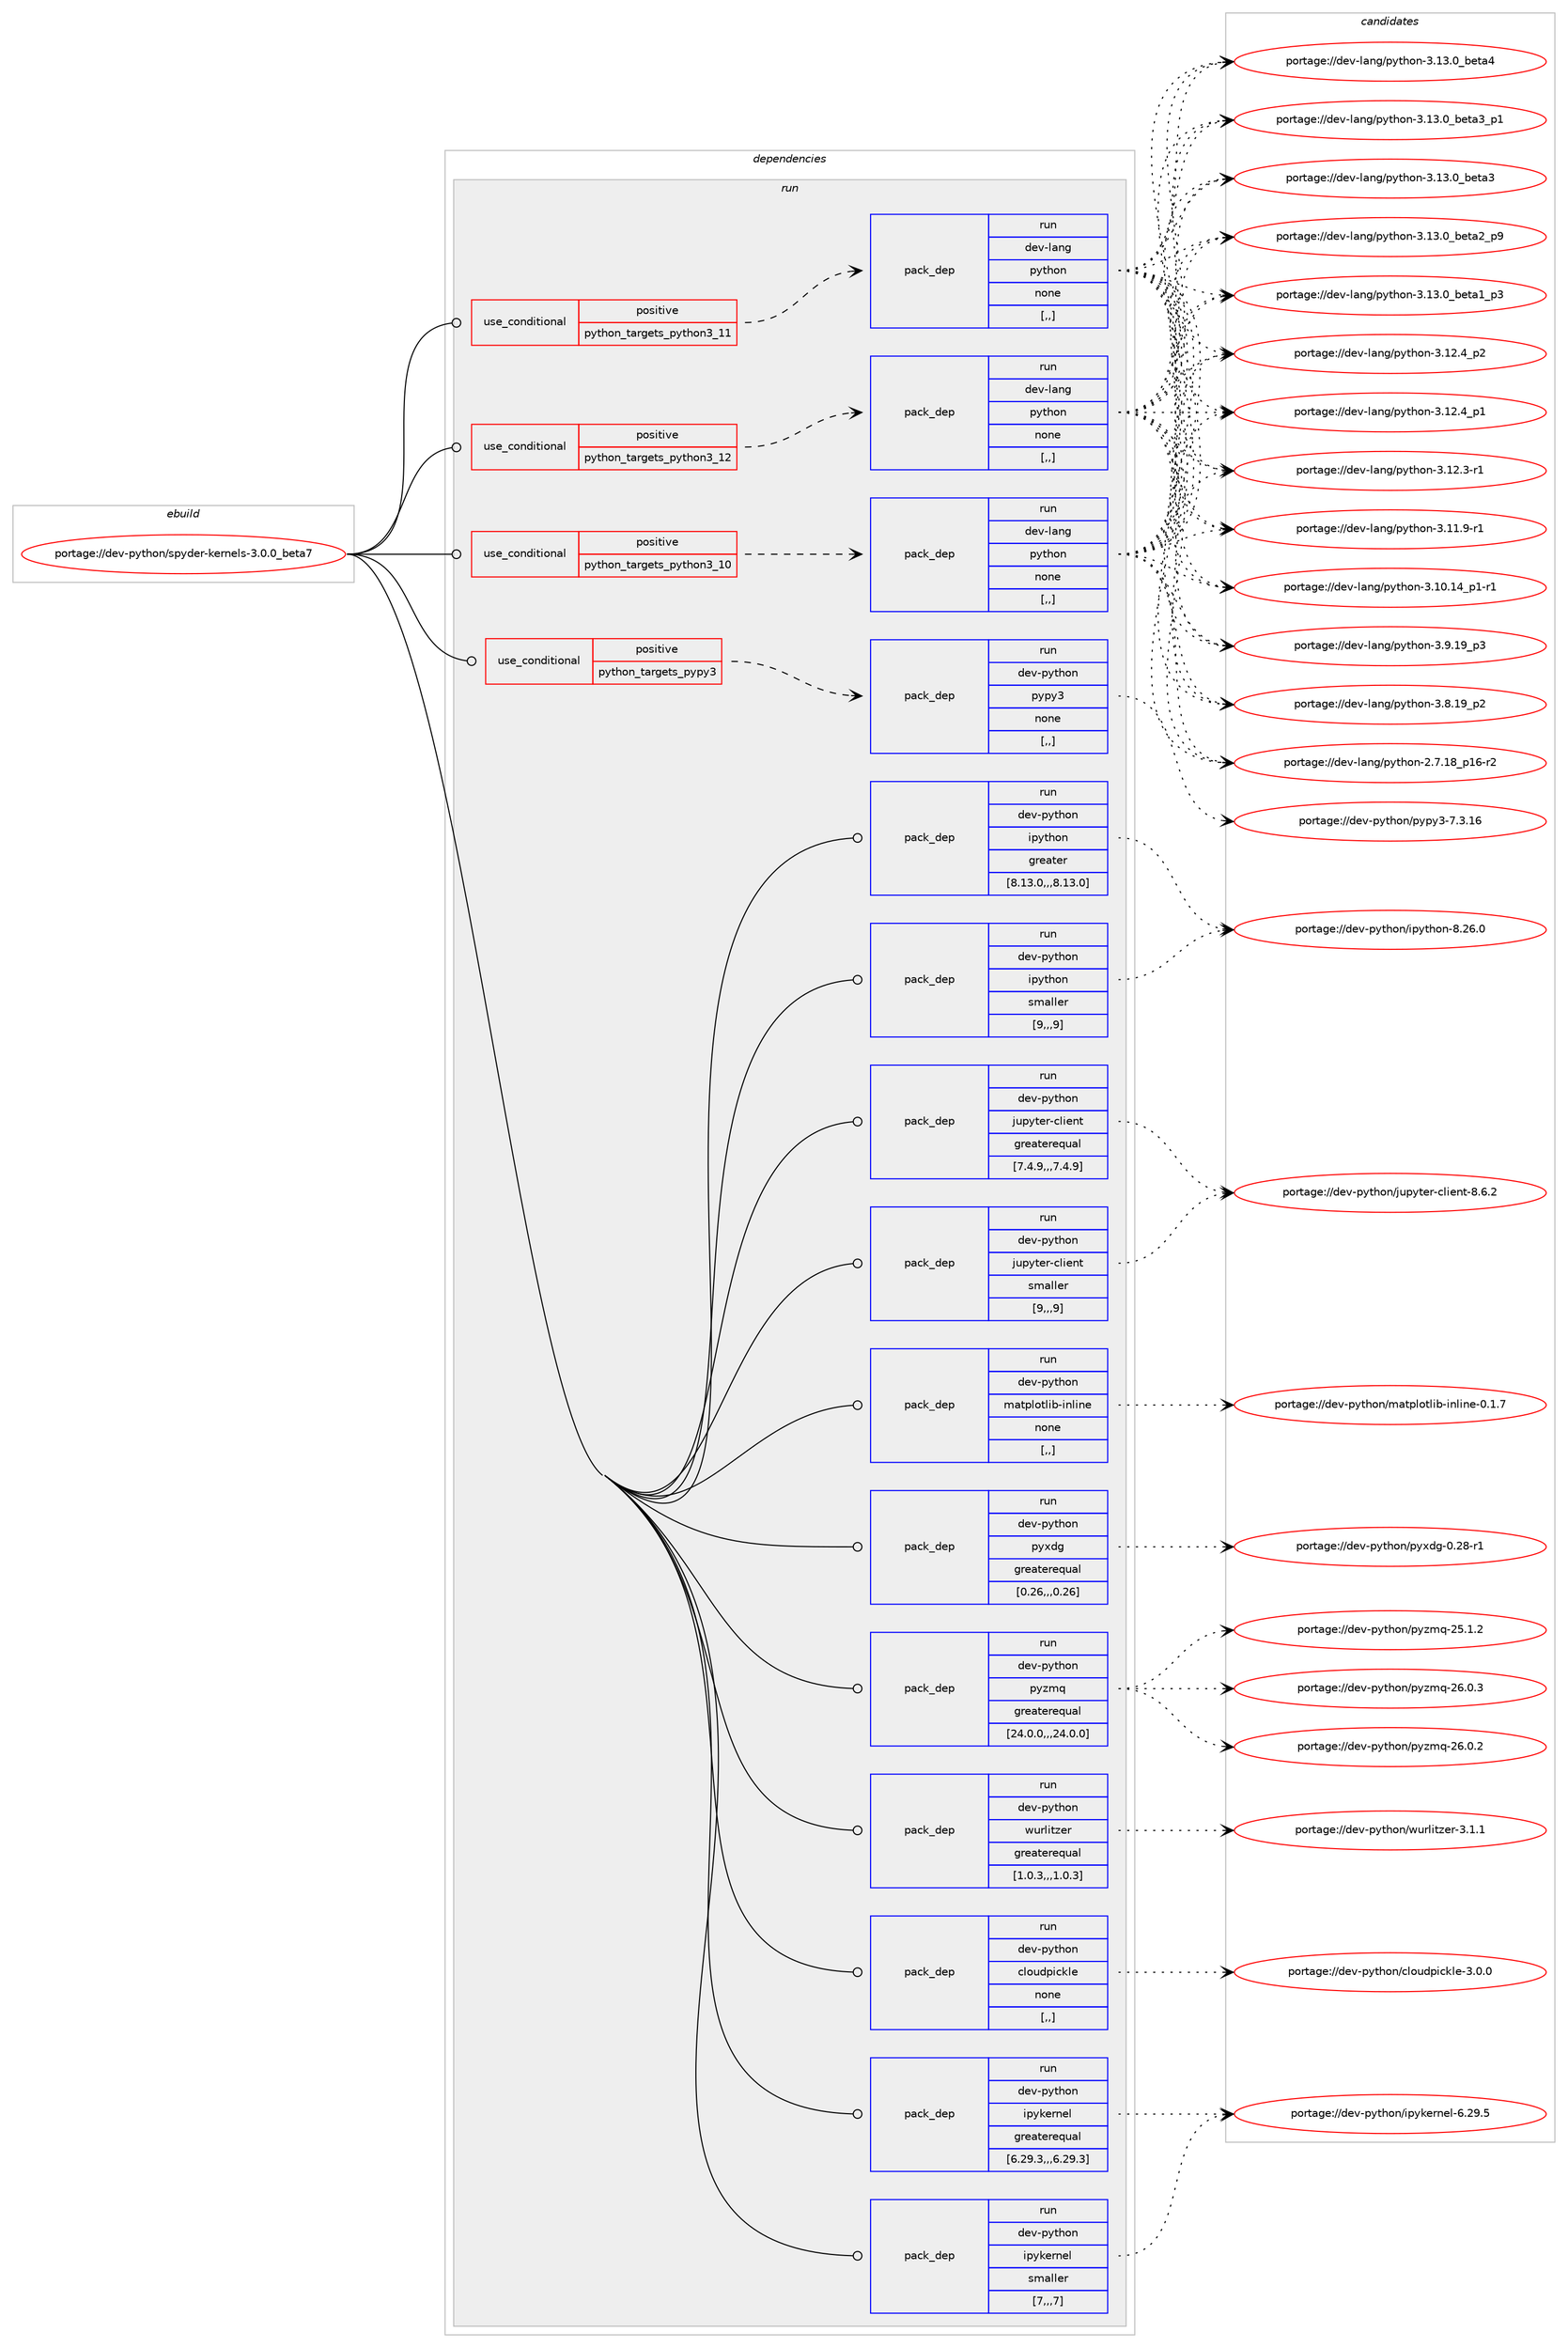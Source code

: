 digraph prolog {

# *************
# Graph options
# *************

newrank=true;
concentrate=true;
compound=true;
graph [rankdir=LR,fontname=Helvetica,fontsize=10,ranksep=1.5];#, ranksep=2.5, nodesep=0.2];
edge  [arrowhead=vee];
node  [fontname=Helvetica,fontsize=10];

# **********
# The ebuild
# **********

subgraph cluster_leftcol {
color=gray;
label=<<i>ebuild</i>>;
id [label="portage://dev-python/spyder-kernels-3.0.0_beta7", color=red, width=4, href="../dev-python/spyder-kernels-3.0.0_beta7.svg"];
}

# ****************
# The dependencies
# ****************

subgraph cluster_midcol {
color=gray;
label=<<i>dependencies</i>>;
subgraph cluster_compile {
fillcolor="#eeeeee";
style=filled;
label=<<i>compile</i>>;
}
subgraph cluster_compileandrun {
fillcolor="#eeeeee";
style=filled;
label=<<i>compile and run</i>>;
}
subgraph cluster_run {
fillcolor="#eeeeee";
style=filled;
label=<<i>run</i>>;
subgraph cond40052 {
dependency164686 [label=<<TABLE BORDER="0" CELLBORDER="1" CELLSPACING="0" CELLPADDING="4"><TR><TD ROWSPAN="3" CELLPADDING="10">use_conditional</TD></TR><TR><TD>positive</TD></TR><TR><TD>python_targets_pypy3</TD></TR></TABLE>>, shape=none, color=red];
subgraph pack123362 {
dependency164687 [label=<<TABLE BORDER="0" CELLBORDER="1" CELLSPACING="0" CELLPADDING="4" WIDTH="220"><TR><TD ROWSPAN="6" CELLPADDING="30">pack_dep</TD></TR><TR><TD WIDTH="110">run</TD></TR><TR><TD>dev-python</TD></TR><TR><TD>pypy3</TD></TR><TR><TD>none</TD></TR><TR><TD>[,,]</TD></TR></TABLE>>, shape=none, color=blue];
}
dependency164686:e -> dependency164687:w [weight=20,style="dashed",arrowhead="vee"];
}
id:e -> dependency164686:w [weight=20,style="solid",arrowhead="odot"];
subgraph cond40053 {
dependency164688 [label=<<TABLE BORDER="0" CELLBORDER="1" CELLSPACING="0" CELLPADDING="4"><TR><TD ROWSPAN="3" CELLPADDING="10">use_conditional</TD></TR><TR><TD>positive</TD></TR><TR><TD>python_targets_python3_10</TD></TR></TABLE>>, shape=none, color=red];
subgraph pack123363 {
dependency164689 [label=<<TABLE BORDER="0" CELLBORDER="1" CELLSPACING="0" CELLPADDING="4" WIDTH="220"><TR><TD ROWSPAN="6" CELLPADDING="30">pack_dep</TD></TR><TR><TD WIDTH="110">run</TD></TR><TR><TD>dev-lang</TD></TR><TR><TD>python</TD></TR><TR><TD>none</TD></TR><TR><TD>[,,]</TD></TR></TABLE>>, shape=none, color=blue];
}
dependency164688:e -> dependency164689:w [weight=20,style="dashed",arrowhead="vee"];
}
id:e -> dependency164688:w [weight=20,style="solid",arrowhead="odot"];
subgraph cond40054 {
dependency164690 [label=<<TABLE BORDER="0" CELLBORDER="1" CELLSPACING="0" CELLPADDING="4"><TR><TD ROWSPAN="3" CELLPADDING="10">use_conditional</TD></TR><TR><TD>positive</TD></TR><TR><TD>python_targets_python3_11</TD></TR></TABLE>>, shape=none, color=red];
subgraph pack123364 {
dependency164691 [label=<<TABLE BORDER="0" CELLBORDER="1" CELLSPACING="0" CELLPADDING="4" WIDTH="220"><TR><TD ROWSPAN="6" CELLPADDING="30">pack_dep</TD></TR><TR><TD WIDTH="110">run</TD></TR><TR><TD>dev-lang</TD></TR><TR><TD>python</TD></TR><TR><TD>none</TD></TR><TR><TD>[,,]</TD></TR></TABLE>>, shape=none, color=blue];
}
dependency164690:e -> dependency164691:w [weight=20,style="dashed",arrowhead="vee"];
}
id:e -> dependency164690:w [weight=20,style="solid",arrowhead="odot"];
subgraph cond40055 {
dependency164692 [label=<<TABLE BORDER="0" CELLBORDER="1" CELLSPACING="0" CELLPADDING="4"><TR><TD ROWSPAN="3" CELLPADDING="10">use_conditional</TD></TR><TR><TD>positive</TD></TR><TR><TD>python_targets_python3_12</TD></TR></TABLE>>, shape=none, color=red];
subgraph pack123365 {
dependency164693 [label=<<TABLE BORDER="0" CELLBORDER="1" CELLSPACING="0" CELLPADDING="4" WIDTH="220"><TR><TD ROWSPAN="6" CELLPADDING="30">pack_dep</TD></TR><TR><TD WIDTH="110">run</TD></TR><TR><TD>dev-lang</TD></TR><TR><TD>python</TD></TR><TR><TD>none</TD></TR><TR><TD>[,,]</TD></TR></TABLE>>, shape=none, color=blue];
}
dependency164692:e -> dependency164693:w [weight=20,style="dashed",arrowhead="vee"];
}
id:e -> dependency164692:w [weight=20,style="solid",arrowhead="odot"];
subgraph pack123366 {
dependency164694 [label=<<TABLE BORDER="0" CELLBORDER="1" CELLSPACING="0" CELLPADDING="4" WIDTH="220"><TR><TD ROWSPAN="6" CELLPADDING="30">pack_dep</TD></TR><TR><TD WIDTH="110">run</TD></TR><TR><TD>dev-python</TD></TR><TR><TD>cloudpickle</TD></TR><TR><TD>none</TD></TR><TR><TD>[,,]</TD></TR></TABLE>>, shape=none, color=blue];
}
id:e -> dependency164694:w [weight=20,style="solid",arrowhead="odot"];
subgraph pack123367 {
dependency164695 [label=<<TABLE BORDER="0" CELLBORDER="1" CELLSPACING="0" CELLPADDING="4" WIDTH="220"><TR><TD ROWSPAN="6" CELLPADDING="30">pack_dep</TD></TR><TR><TD WIDTH="110">run</TD></TR><TR><TD>dev-python</TD></TR><TR><TD>ipykernel</TD></TR><TR><TD>greaterequal</TD></TR><TR><TD>[6.29.3,,,6.29.3]</TD></TR></TABLE>>, shape=none, color=blue];
}
id:e -> dependency164695:w [weight=20,style="solid",arrowhead="odot"];
subgraph pack123368 {
dependency164696 [label=<<TABLE BORDER="0" CELLBORDER="1" CELLSPACING="0" CELLPADDING="4" WIDTH="220"><TR><TD ROWSPAN="6" CELLPADDING="30">pack_dep</TD></TR><TR><TD WIDTH="110">run</TD></TR><TR><TD>dev-python</TD></TR><TR><TD>ipykernel</TD></TR><TR><TD>smaller</TD></TR><TR><TD>[7,,,7]</TD></TR></TABLE>>, shape=none, color=blue];
}
id:e -> dependency164696:w [weight=20,style="solid",arrowhead="odot"];
subgraph pack123369 {
dependency164697 [label=<<TABLE BORDER="0" CELLBORDER="1" CELLSPACING="0" CELLPADDING="4" WIDTH="220"><TR><TD ROWSPAN="6" CELLPADDING="30">pack_dep</TD></TR><TR><TD WIDTH="110">run</TD></TR><TR><TD>dev-python</TD></TR><TR><TD>ipython</TD></TR><TR><TD>greater</TD></TR><TR><TD>[8.13.0,,,8.13.0]</TD></TR></TABLE>>, shape=none, color=blue];
}
id:e -> dependency164697:w [weight=20,style="solid",arrowhead="odot"];
subgraph pack123370 {
dependency164698 [label=<<TABLE BORDER="0" CELLBORDER="1" CELLSPACING="0" CELLPADDING="4" WIDTH="220"><TR><TD ROWSPAN="6" CELLPADDING="30">pack_dep</TD></TR><TR><TD WIDTH="110">run</TD></TR><TR><TD>dev-python</TD></TR><TR><TD>ipython</TD></TR><TR><TD>smaller</TD></TR><TR><TD>[9,,,9]</TD></TR></TABLE>>, shape=none, color=blue];
}
id:e -> dependency164698:w [weight=20,style="solid",arrowhead="odot"];
subgraph pack123371 {
dependency164699 [label=<<TABLE BORDER="0" CELLBORDER="1" CELLSPACING="0" CELLPADDING="4" WIDTH="220"><TR><TD ROWSPAN="6" CELLPADDING="30">pack_dep</TD></TR><TR><TD WIDTH="110">run</TD></TR><TR><TD>dev-python</TD></TR><TR><TD>jupyter-client</TD></TR><TR><TD>greaterequal</TD></TR><TR><TD>[7.4.9,,,7.4.9]</TD></TR></TABLE>>, shape=none, color=blue];
}
id:e -> dependency164699:w [weight=20,style="solid",arrowhead="odot"];
subgraph pack123372 {
dependency164700 [label=<<TABLE BORDER="0" CELLBORDER="1" CELLSPACING="0" CELLPADDING="4" WIDTH="220"><TR><TD ROWSPAN="6" CELLPADDING="30">pack_dep</TD></TR><TR><TD WIDTH="110">run</TD></TR><TR><TD>dev-python</TD></TR><TR><TD>jupyter-client</TD></TR><TR><TD>smaller</TD></TR><TR><TD>[9,,,9]</TD></TR></TABLE>>, shape=none, color=blue];
}
id:e -> dependency164700:w [weight=20,style="solid",arrowhead="odot"];
subgraph pack123373 {
dependency164701 [label=<<TABLE BORDER="0" CELLBORDER="1" CELLSPACING="0" CELLPADDING="4" WIDTH="220"><TR><TD ROWSPAN="6" CELLPADDING="30">pack_dep</TD></TR><TR><TD WIDTH="110">run</TD></TR><TR><TD>dev-python</TD></TR><TR><TD>matplotlib-inline</TD></TR><TR><TD>none</TD></TR><TR><TD>[,,]</TD></TR></TABLE>>, shape=none, color=blue];
}
id:e -> dependency164701:w [weight=20,style="solid",arrowhead="odot"];
subgraph pack123374 {
dependency164702 [label=<<TABLE BORDER="0" CELLBORDER="1" CELLSPACING="0" CELLPADDING="4" WIDTH="220"><TR><TD ROWSPAN="6" CELLPADDING="30">pack_dep</TD></TR><TR><TD WIDTH="110">run</TD></TR><TR><TD>dev-python</TD></TR><TR><TD>pyxdg</TD></TR><TR><TD>greaterequal</TD></TR><TR><TD>[0.26,,,0.26]</TD></TR></TABLE>>, shape=none, color=blue];
}
id:e -> dependency164702:w [weight=20,style="solid",arrowhead="odot"];
subgraph pack123375 {
dependency164703 [label=<<TABLE BORDER="0" CELLBORDER="1" CELLSPACING="0" CELLPADDING="4" WIDTH="220"><TR><TD ROWSPAN="6" CELLPADDING="30">pack_dep</TD></TR><TR><TD WIDTH="110">run</TD></TR><TR><TD>dev-python</TD></TR><TR><TD>pyzmq</TD></TR><TR><TD>greaterequal</TD></TR><TR><TD>[24.0.0,,,24.0.0]</TD></TR></TABLE>>, shape=none, color=blue];
}
id:e -> dependency164703:w [weight=20,style="solid",arrowhead="odot"];
subgraph pack123376 {
dependency164704 [label=<<TABLE BORDER="0" CELLBORDER="1" CELLSPACING="0" CELLPADDING="4" WIDTH="220"><TR><TD ROWSPAN="6" CELLPADDING="30">pack_dep</TD></TR><TR><TD WIDTH="110">run</TD></TR><TR><TD>dev-python</TD></TR><TR><TD>wurlitzer</TD></TR><TR><TD>greaterequal</TD></TR><TR><TD>[1.0.3,,,1.0.3]</TD></TR></TABLE>>, shape=none, color=blue];
}
id:e -> dependency164704:w [weight=20,style="solid",arrowhead="odot"];
}
}

# **************
# The candidates
# **************

subgraph cluster_choices {
rank=same;
color=gray;
label=<<i>candidates</i>>;

subgraph choice123362 {
color=black;
nodesep=1;
choice10010111845112121116104111110471121211121215145554651464954 [label="portage://dev-python/pypy3-7.3.16", color=red, width=4,href="../dev-python/pypy3-7.3.16.svg"];
dependency164687:e -> choice10010111845112121116104111110471121211121215145554651464954:w [style=dotted,weight="100"];
}
subgraph choice123363 {
color=black;
nodesep=1;
choice1001011184510897110103471121211161041111104551464951464895981011169752 [label="portage://dev-lang/python-3.13.0_beta4", color=red, width=4,href="../dev-lang/python-3.13.0_beta4.svg"];
choice10010111845108971101034711212111610411111045514649514648959810111697519511249 [label="portage://dev-lang/python-3.13.0_beta3_p1", color=red, width=4,href="../dev-lang/python-3.13.0_beta3_p1.svg"];
choice1001011184510897110103471121211161041111104551464951464895981011169751 [label="portage://dev-lang/python-3.13.0_beta3", color=red, width=4,href="../dev-lang/python-3.13.0_beta3.svg"];
choice10010111845108971101034711212111610411111045514649514648959810111697509511257 [label="portage://dev-lang/python-3.13.0_beta2_p9", color=red, width=4,href="../dev-lang/python-3.13.0_beta2_p9.svg"];
choice10010111845108971101034711212111610411111045514649514648959810111697499511251 [label="portage://dev-lang/python-3.13.0_beta1_p3", color=red, width=4,href="../dev-lang/python-3.13.0_beta1_p3.svg"];
choice100101118451089711010347112121116104111110455146495046529511250 [label="portage://dev-lang/python-3.12.4_p2", color=red, width=4,href="../dev-lang/python-3.12.4_p2.svg"];
choice100101118451089711010347112121116104111110455146495046529511249 [label="portage://dev-lang/python-3.12.4_p1", color=red, width=4,href="../dev-lang/python-3.12.4_p1.svg"];
choice100101118451089711010347112121116104111110455146495046514511449 [label="portage://dev-lang/python-3.12.3-r1", color=red, width=4,href="../dev-lang/python-3.12.3-r1.svg"];
choice100101118451089711010347112121116104111110455146494946574511449 [label="portage://dev-lang/python-3.11.9-r1", color=red, width=4,href="../dev-lang/python-3.11.9-r1.svg"];
choice100101118451089711010347112121116104111110455146494846495295112494511449 [label="portage://dev-lang/python-3.10.14_p1-r1", color=red, width=4,href="../dev-lang/python-3.10.14_p1-r1.svg"];
choice100101118451089711010347112121116104111110455146574649579511251 [label="portage://dev-lang/python-3.9.19_p3", color=red, width=4,href="../dev-lang/python-3.9.19_p3.svg"];
choice100101118451089711010347112121116104111110455146564649579511250 [label="portage://dev-lang/python-3.8.19_p2", color=red, width=4,href="../dev-lang/python-3.8.19_p2.svg"];
choice100101118451089711010347112121116104111110455046554649569511249544511450 [label="portage://dev-lang/python-2.7.18_p16-r2", color=red, width=4,href="../dev-lang/python-2.7.18_p16-r2.svg"];
dependency164689:e -> choice1001011184510897110103471121211161041111104551464951464895981011169752:w [style=dotted,weight="100"];
dependency164689:e -> choice10010111845108971101034711212111610411111045514649514648959810111697519511249:w [style=dotted,weight="100"];
dependency164689:e -> choice1001011184510897110103471121211161041111104551464951464895981011169751:w [style=dotted,weight="100"];
dependency164689:e -> choice10010111845108971101034711212111610411111045514649514648959810111697509511257:w [style=dotted,weight="100"];
dependency164689:e -> choice10010111845108971101034711212111610411111045514649514648959810111697499511251:w [style=dotted,weight="100"];
dependency164689:e -> choice100101118451089711010347112121116104111110455146495046529511250:w [style=dotted,weight="100"];
dependency164689:e -> choice100101118451089711010347112121116104111110455146495046529511249:w [style=dotted,weight="100"];
dependency164689:e -> choice100101118451089711010347112121116104111110455146495046514511449:w [style=dotted,weight="100"];
dependency164689:e -> choice100101118451089711010347112121116104111110455146494946574511449:w [style=dotted,weight="100"];
dependency164689:e -> choice100101118451089711010347112121116104111110455146494846495295112494511449:w [style=dotted,weight="100"];
dependency164689:e -> choice100101118451089711010347112121116104111110455146574649579511251:w [style=dotted,weight="100"];
dependency164689:e -> choice100101118451089711010347112121116104111110455146564649579511250:w [style=dotted,weight="100"];
dependency164689:e -> choice100101118451089711010347112121116104111110455046554649569511249544511450:w [style=dotted,weight="100"];
}
subgraph choice123364 {
color=black;
nodesep=1;
choice1001011184510897110103471121211161041111104551464951464895981011169752 [label="portage://dev-lang/python-3.13.0_beta4", color=red, width=4,href="../dev-lang/python-3.13.0_beta4.svg"];
choice10010111845108971101034711212111610411111045514649514648959810111697519511249 [label="portage://dev-lang/python-3.13.0_beta3_p1", color=red, width=4,href="../dev-lang/python-3.13.0_beta3_p1.svg"];
choice1001011184510897110103471121211161041111104551464951464895981011169751 [label="portage://dev-lang/python-3.13.0_beta3", color=red, width=4,href="../dev-lang/python-3.13.0_beta3.svg"];
choice10010111845108971101034711212111610411111045514649514648959810111697509511257 [label="portage://dev-lang/python-3.13.0_beta2_p9", color=red, width=4,href="../dev-lang/python-3.13.0_beta2_p9.svg"];
choice10010111845108971101034711212111610411111045514649514648959810111697499511251 [label="portage://dev-lang/python-3.13.0_beta1_p3", color=red, width=4,href="../dev-lang/python-3.13.0_beta1_p3.svg"];
choice100101118451089711010347112121116104111110455146495046529511250 [label="portage://dev-lang/python-3.12.4_p2", color=red, width=4,href="../dev-lang/python-3.12.4_p2.svg"];
choice100101118451089711010347112121116104111110455146495046529511249 [label="portage://dev-lang/python-3.12.4_p1", color=red, width=4,href="../dev-lang/python-3.12.4_p1.svg"];
choice100101118451089711010347112121116104111110455146495046514511449 [label="portage://dev-lang/python-3.12.3-r1", color=red, width=4,href="../dev-lang/python-3.12.3-r1.svg"];
choice100101118451089711010347112121116104111110455146494946574511449 [label="portage://dev-lang/python-3.11.9-r1", color=red, width=4,href="../dev-lang/python-3.11.9-r1.svg"];
choice100101118451089711010347112121116104111110455146494846495295112494511449 [label="portage://dev-lang/python-3.10.14_p1-r1", color=red, width=4,href="../dev-lang/python-3.10.14_p1-r1.svg"];
choice100101118451089711010347112121116104111110455146574649579511251 [label="portage://dev-lang/python-3.9.19_p3", color=red, width=4,href="../dev-lang/python-3.9.19_p3.svg"];
choice100101118451089711010347112121116104111110455146564649579511250 [label="portage://dev-lang/python-3.8.19_p2", color=red, width=4,href="../dev-lang/python-3.8.19_p2.svg"];
choice100101118451089711010347112121116104111110455046554649569511249544511450 [label="portage://dev-lang/python-2.7.18_p16-r2", color=red, width=4,href="../dev-lang/python-2.7.18_p16-r2.svg"];
dependency164691:e -> choice1001011184510897110103471121211161041111104551464951464895981011169752:w [style=dotted,weight="100"];
dependency164691:e -> choice10010111845108971101034711212111610411111045514649514648959810111697519511249:w [style=dotted,weight="100"];
dependency164691:e -> choice1001011184510897110103471121211161041111104551464951464895981011169751:w [style=dotted,weight="100"];
dependency164691:e -> choice10010111845108971101034711212111610411111045514649514648959810111697509511257:w [style=dotted,weight="100"];
dependency164691:e -> choice10010111845108971101034711212111610411111045514649514648959810111697499511251:w [style=dotted,weight="100"];
dependency164691:e -> choice100101118451089711010347112121116104111110455146495046529511250:w [style=dotted,weight="100"];
dependency164691:e -> choice100101118451089711010347112121116104111110455146495046529511249:w [style=dotted,weight="100"];
dependency164691:e -> choice100101118451089711010347112121116104111110455146495046514511449:w [style=dotted,weight="100"];
dependency164691:e -> choice100101118451089711010347112121116104111110455146494946574511449:w [style=dotted,weight="100"];
dependency164691:e -> choice100101118451089711010347112121116104111110455146494846495295112494511449:w [style=dotted,weight="100"];
dependency164691:e -> choice100101118451089711010347112121116104111110455146574649579511251:w [style=dotted,weight="100"];
dependency164691:e -> choice100101118451089711010347112121116104111110455146564649579511250:w [style=dotted,weight="100"];
dependency164691:e -> choice100101118451089711010347112121116104111110455046554649569511249544511450:w [style=dotted,weight="100"];
}
subgraph choice123365 {
color=black;
nodesep=1;
choice1001011184510897110103471121211161041111104551464951464895981011169752 [label="portage://dev-lang/python-3.13.0_beta4", color=red, width=4,href="../dev-lang/python-3.13.0_beta4.svg"];
choice10010111845108971101034711212111610411111045514649514648959810111697519511249 [label="portage://dev-lang/python-3.13.0_beta3_p1", color=red, width=4,href="../dev-lang/python-3.13.0_beta3_p1.svg"];
choice1001011184510897110103471121211161041111104551464951464895981011169751 [label="portage://dev-lang/python-3.13.0_beta3", color=red, width=4,href="../dev-lang/python-3.13.0_beta3.svg"];
choice10010111845108971101034711212111610411111045514649514648959810111697509511257 [label="portage://dev-lang/python-3.13.0_beta2_p9", color=red, width=4,href="../dev-lang/python-3.13.0_beta2_p9.svg"];
choice10010111845108971101034711212111610411111045514649514648959810111697499511251 [label="portage://dev-lang/python-3.13.0_beta1_p3", color=red, width=4,href="../dev-lang/python-3.13.0_beta1_p3.svg"];
choice100101118451089711010347112121116104111110455146495046529511250 [label="portage://dev-lang/python-3.12.4_p2", color=red, width=4,href="../dev-lang/python-3.12.4_p2.svg"];
choice100101118451089711010347112121116104111110455146495046529511249 [label="portage://dev-lang/python-3.12.4_p1", color=red, width=4,href="../dev-lang/python-3.12.4_p1.svg"];
choice100101118451089711010347112121116104111110455146495046514511449 [label="portage://dev-lang/python-3.12.3-r1", color=red, width=4,href="../dev-lang/python-3.12.3-r1.svg"];
choice100101118451089711010347112121116104111110455146494946574511449 [label="portage://dev-lang/python-3.11.9-r1", color=red, width=4,href="../dev-lang/python-3.11.9-r1.svg"];
choice100101118451089711010347112121116104111110455146494846495295112494511449 [label="portage://dev-lang/python-3.10.14_p1-r1", color=red, width=4,href="../dev-lang/python-3.10.14_p1-r1.svg"];
choice100101118451089711010347112121116104111110455146574649579511251 [label="portage://dev-lang/python-3.9.19_p3", color=red, width=4,href="../dev-lang/python-3.9.19_p3.svg"];
choice100101118451089711010347112121116104111110455146564649579511250 [label="portage://dev-lang/python-3.8.19_p2", color=red, width=4,href="../dev-lang/python-3.8.19_p2.svg"];
choice100101118451089711010347112121116104111110455046554649569511249544511450 [label="portage://dev-lang/python-2.7.18_p16-r2", color=red, width=4,href="../dev-lang/python-2.7.18_p16-r2.svg"];
dependency164693:e -> choice1001011184510897110103471121211161041111104551464951464895981011169752:w [style=dotted,weight="100"];
dependency164693:e -> choice10010111845108971101034711212111610411111045514649514648959810111697519511249:w [style=dotted,weight="100"];
dependency164693:e -> choice1001011184510897110103471121211161041111104551464951464895981011169751:w [style=dotted,weight="100"];
dependency164693:e -> choice10010111845108971101034711212111610411111045514649514648959810111697509511257:w [style=dotted,weight="100"];
dependency164693:e -> choice10010111845108971101034711212111610411111045514649514648959810111697499511251:w [style=dotted,weight="100"];
dependency164693:e -> choice100101118451089711010347112121116104111110455146495046529511250:w [style=dotted,weight="100"];
dependency164693:e -> choice100101118451089711010347112121116104111110455146495046529511249:w [style=dotted,weight="100"];
dependency164693:e -> choice100101118451089711010347112121116104111110455146495046514511449:w [style=dotted,weight="100"];
dependency164693:e -> choice100101118451089711010347112121116104111110455146494946574511449:w [style=dotted,weight="100"];
dependency164693:e -> choice100101118451089711010347112121116104111110455146494846495295112494511449:w [style=dotted,weight="100"];
dependency164693:e -> choice100101118451089711010347112121116104111110455146574649579511251:w [style=dotted,weight="100"];
dependency164693:e -> choice100101118451089711010347112121116104111110455146564649579511250:w [style=dotted,weight="100"];
dependency164693:e -> choice100101118451089711010347112121116104111110455046554649569511249544511450:w [style=dotted,weight="100"];
}
subgraph choice123366 {
color=black;
nodesep=1;
choice10010111845112121116104111110479910811111710011210599107108101455146484648 [label="portage://dev-python/cloudpickle-3.0.0", color=red, width=4,href="../dev-python/cloudpickle-3.0.0.svg"];
dependency164694:e -> choice10010111845112121116104111110479910811111710011210599107108101455146484648:w [style=dotted,weight="100"];
}
subgraph choice123367 {
color=black;
nodesep=1;
choice100101118451121211161041111104710511212110710111411010110845544650574653 [label="portage://dev-python/ipykernel-6.29.5", color=red, width=4,href="../dev-python/ipykernel-6.29.5.svg"];
dependency164695:e -> choice100101118451121211161041111104710511212110710111411010110845544650574653:w [style=dotted,weight="100"];
}
subgraph choice123368 {
color=black;
nodesep=1;
choice100101118451121211161041111104710511212110710111411010110845544650574653 [label="portage://dev-python/ipykernel-6.29.5", color=red, width=4,href="../dev-python/ipykernel-6.29.5.svg"];
dependency164696:e -> choice100101118451121211161041111104710511212110710111411010110845544650574653:w [style=dotted,weight="100"];
}
subgraph choice123369 {
color=black;
nodesep=1;
choice100101118451121211161041111104710511212111610411111045564650544648 [label="portage://dev-python/ipython-8.26.0", color=red, width=4,href="../dev-python/ipython-8.26.0.svg"];
dependency164697:e -> choice100101118451121211161041111104710511212111610411111045564650544648:w [style=dotted,weight="100"];
}
subgraph choice123370 {
color=black;
nodesep=1;
choice100101118451121211161041111104710511212111610411111045564650544648 [label="portage://dev-python/ipython-8.26.0", color=red, width=4,href="../dev-python/ipython-8.26.0.svg"];
dependency164698:e -> choice100101118451121211161041111104710511212111610411111045564650544648:w [style=dotted,weight="100"];
}
subgraph choice123371 {
color=black;
nodesep=1;
choice10010111845112121116104111110471061171121211161011144599108105101110116455646544650 [label="portage://dev-python/jupyter-client-8.6.2", color=red, width=4,href="../dev-python/jupyter-client-8.6.2.svg"];
dependency164699:e -> choice10010111845112121116104111110471061171121211161011144599108105101110116455646544650:w [style=dotted,weight="100"];
}
subgraph choice123372 {
color=black;
nodesep=1;
choice10010111845112121116104111110471061171121211161011144599108105101110116455646544650 [label="portage://dev-python/jupyter-client-8.6.2", color=red, width=4,href="../dev-python/jupyter-client-8.6.2.svg"];
dependency164700:e -> choice10010111845112121116104111110471061171121211161011144599108105101110116455646544650:w [style=dotted,weight="100"];
}
subgraph choice123373 {
color=black;
nodesep=1;
choice1001011184511212111610411111047109971161121081111161081059845105110108105110101454846494655 [label="portage://dev-python/matplotlib-inline-0.1.7", color=red, width=4,href="../dev-python/matplotlib-inline-0.1.7.svg"];
dependency164701:e -> choice1001011184511212111610411111047109971161121081111161081059845105110108105110101454846494655:w [style=dotted,weight="100"];
}
subgraph choice123374 {
color=black;
nodesep=1;
choice100101118451121211161041111104711212112010010345484650564511449 [label="portage://dev-python/pyxdg-0.28-r1", color=red, width=4,href="../dev-python/pyxdg-0.28-r1.svg"];
dependency164702:e -> choice100101118451121211161041111104711212112010010345484650564511449:w [style=dotted,weight="100"];
}
subgraph choice123375 {
color=black;
nodesep=1;
choice100101118451121211161041111104711212112210911345505446484651 [label="portage://dev-python/pyzmq-26.0.3", color=red, width=4,href="../dev-python/pyzmq-26.0.3.svg"];
choice100101118451121211161041111104711212112210911345505446484650 [label="portage://dev-python/pyzmq-26.0.2", color=red, width=4,href="../dev-python/pyzmq-26.0.2.svg"];
choice100101118451121211161041111104711212112210911345505346494650 [label="portage://dev-python/pyzmq-25.1.2", color=red, width=4,href="../dev-python/pyzmq-25.1.2.svg"];
dependency164703:e -> choice100101118451121211161041111104711212112210911345505446484651:w [style=dotted,weight="100"];
dependency164703:e -> choice100101118451121211161041111104711212112210911345505446484650:w [style=dotted,weight="100"];
dependency164703:e -> choice100101118451121211161041111104711212112210911345505346494650:w [style=dotted,weight="100"];
}
subgraph choice123376 {
color=black;
nodesep=1;
choice1001011184511212111610411111047119117114108105116122101114455146494649 [label="portage://dev-python/wurlitzer-3.1.1", color=red, width=4,href="../dev-python/wurlitzer-3.1.1.svg"];
dependency164704:e -> choice1001011184511212111610411111047119117114108105116122101114455146494649:w [style=dotted,weight="100"];
}
}

}
